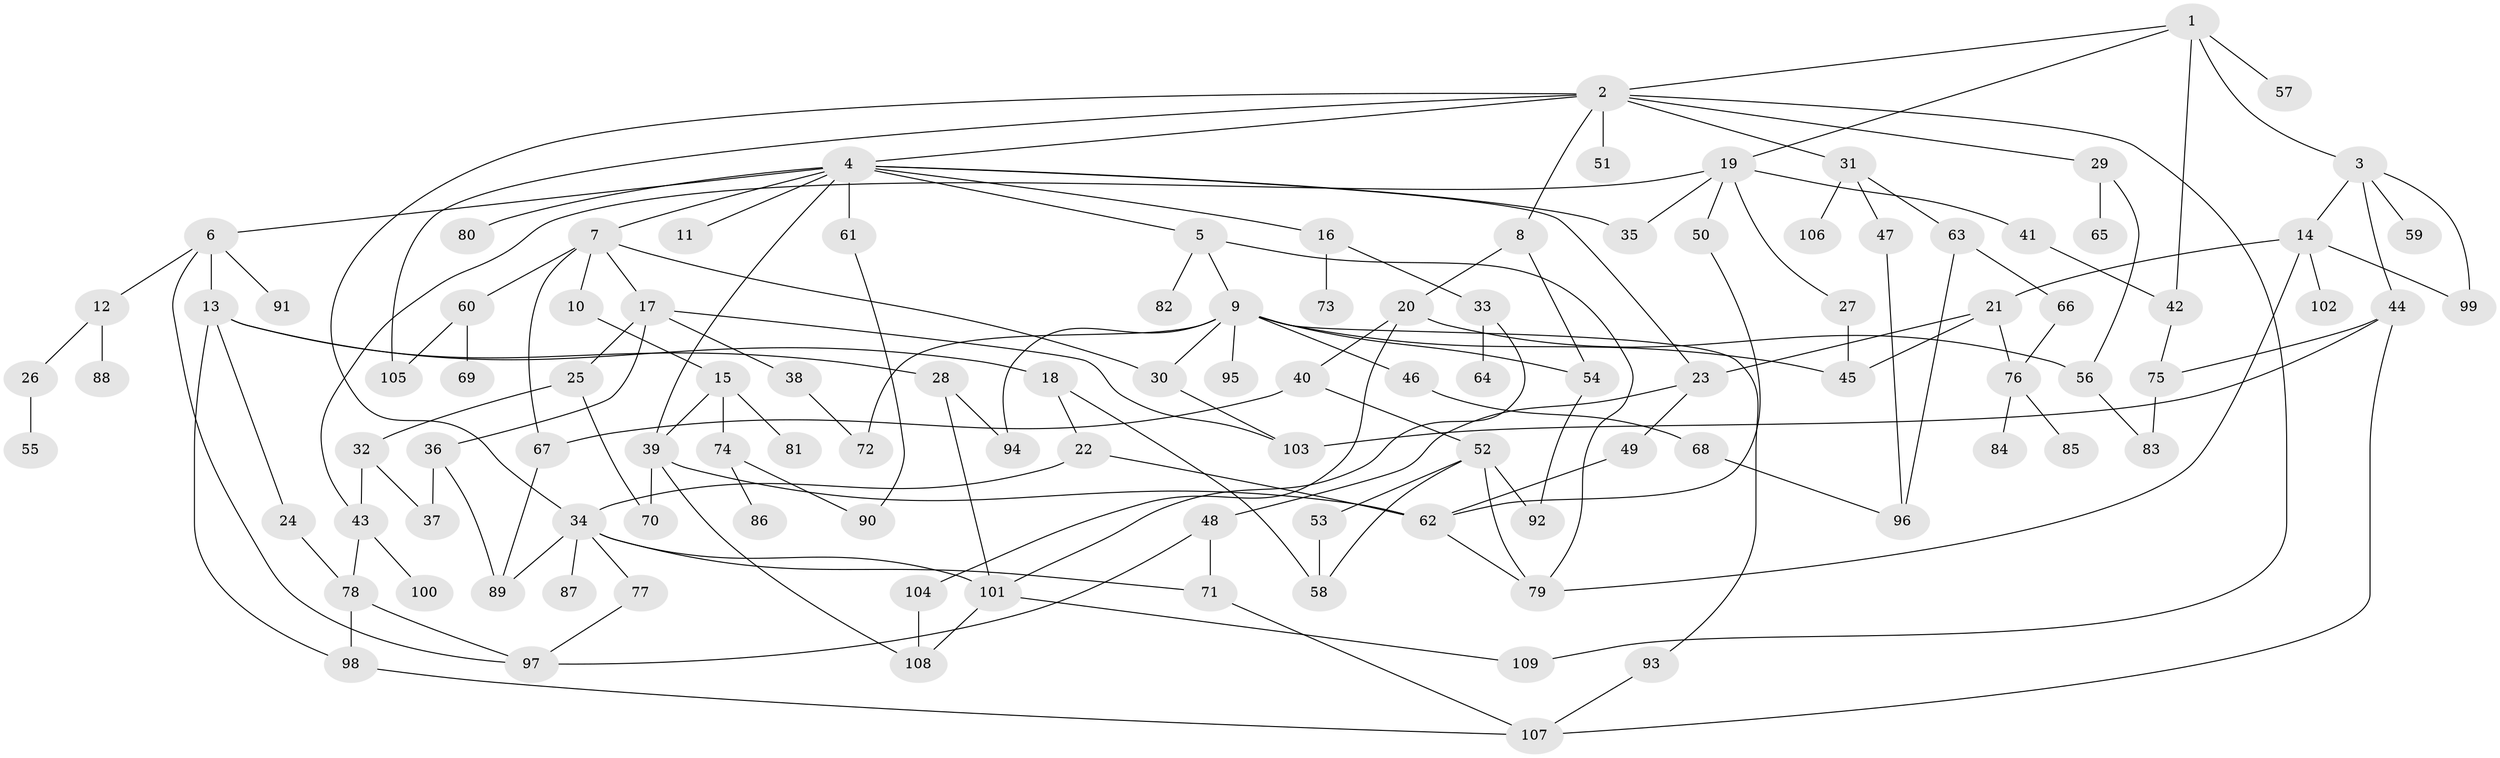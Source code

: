 // coarse degree distribution, {5: 0.10810810810810811, 9: 0.02702702702702703, 4: 0.10810810810810811, 13: 0.013513513513513514, 6: 0.0945945945945946, 7: 0.013513513513513514, 2: 0.20270270270270271, 1: 0.22972972972972974, 3: 0.20270270270270271}
// Generated by graph-tools (version 1.1) at 2025/51/02/27/25 19:51:38]
// undirected, 109 vertices, 159 edges
graph export_dot {
graph [start="1"]
  node [color=gray90,style=filled];
  1;
  2;
  3;
  4;
  5;
  6;
  7;
  8;
  9;
  10;
  11;
  12;
  13;
  14;
  15;
  16;
  17;
  18;
  19;
  20;
  21;
  22;
  23;
  24;
  25;
  26;
  27;
  28;
  29;
  30;
  31;
  32;
  33;
  34;
  35;
  36;
  37;
  38;
  39;
  40;
  41;
  42;
  43;
  44;
  45;
  46;
  47;
  48;
  49;
  50;
  51;
  52;
  53;
  54;
  55;
  56;
  57;
  58;
  59;
  60;
  61;
  62;
  63;
  64;
  65;
  66;
  67;
  68;
  69;
  70;
  71;
  72;
  73;
  74;
  75;
  76;
  77;
  78;
  79;
  80;
  81;
  82;
  83;
  84;
  85;
  86;
  87;
  88;
  89;
  90;
  91;
  92;
  93;
  94;
  95;
  96;
  97;
  98;
  99;
  100;
  101;
  102;
  103;
  104;
  105;
  106;
  107;
  108;
  109;
  1 -- 2;
  1 -- 3;
  1 -- 19;
  1 -- 42;
  1 -- 57;
  2 -- 4;
  2 -- 8;
  2 -- 29;
  2 -- 31;
  2 -- 51;
  2 -- 105;
  2 -- 109;
  2 -- 34;
  3 -- 14;
  3 -- 44;
  3 -- 59;
  3 -- 99;
  4 -- 5;
  4 -- 6;
  4 -- 7;
  4 -- 11;
  4 -- 16;
  4 -- 23;
  4 -- 35;
  4 -- 39;
  4 -- 61;
  4 -- 80;
  5 -- 9;
  5 -- 82;
  5 -- 79;
  6 -- 12;
  6 -- 13;
  6 -- 91;
  6 -- 97;
  7 -- 10;
  7 -- 17;
  7 -- 30;
  7 -- 60;
  7 -- 67;
  8 -- 20;
  8 -- 54;
  9 -- 46;
  9 -- 93;
  9 -- 94;
  9 -- 95;
  9 -- 30;
  9 -- 72;
  9 -- 54;
  9 -- 45;
  10 -- 15;
  12 -- 26;
  12 -- 88;
  13 -- 18;
  13 -- 24;
  13 -- 28;
  13 -- 98;
  14 -- 21;
  14 -- 102;
  14 -- 99;
  14 -- 79;
  15 -- 74;
  15 -- 81;
  15 -- 39;
  16 -- 33;
  16 -- 73;
  17 -- 25;
  17 -- 36;
  17 -- 38;
  17 -- 103;
  18 -- 22;
  18 -- 58;
  19 -- 27;
  19 -- 41;
  19 -- 50;
  19 -- 43;
  19 -- 35;
  20 -- 40;
  20 -- 56;
  20 -- 104;
  21 -- 45;
  21 -- 76;
  21 -- 23;
  22 -- 34;
  22 -- 62;
  23 -- 48;
  23 -- 49;
  24 -- 78;
  25 -- 32;
  25 -- 70;
  26 -- 55;
  27 -- 45;
  28 -- 101;
  28 -- 94;
  29 -- 65;
  29 -- 56;
  30 -- 103;
  31 -- 47;
  31 -- 63;
  31 -- 106;
  32 -- 37;
  32 -- 43;
  33 -- 64;
  33 -- 101;
  34 -- 77;
  34 -- 87;
  34 -- 89;
  34 -- 101;
  34 -- 71;
  36 -- 37;
  36 -- 89;
  38 -- 72;
  39 -- 70;
  39 -- 108;
  39 -- 62;
  40 -- 52;
  40 -- 67;
  41 -- 42;
  42 -- 75;
  43 -- 78;
  43 -- 100;
  44 -- 107;
  44 -- 103;
  44 -- 75;
  46 -- 68;
  47 -- 96;
  48 -- 71;
  48 -- 97;
  49 -- 62;
  50 -- 62;
  52 -- 53;
  52 -- 79;
  52 -- 92;
  52 -- 58;
  53 -- 58;
  54 -- 92;
  56 -- 83;
  60 -- 69;
  60 -- 105;
  61 -- 90;
  62 -- 79;
  63 -- 66;
  63 -- 96;
  66 -- 76;
  67 -- 89;
  68 -- 96;
  71 -- 107;
  74 -- 86;
  74 -- 90;
  75 -- 83;
  76 -- 84;
  76 -- 85;
  77 -- 97;
  78 -- 97;
  78 -- 98;
  93 -- 107;
  98 -- 107;
  101 -- 108;
  101 -- 109;
  104 -- 108;
}
